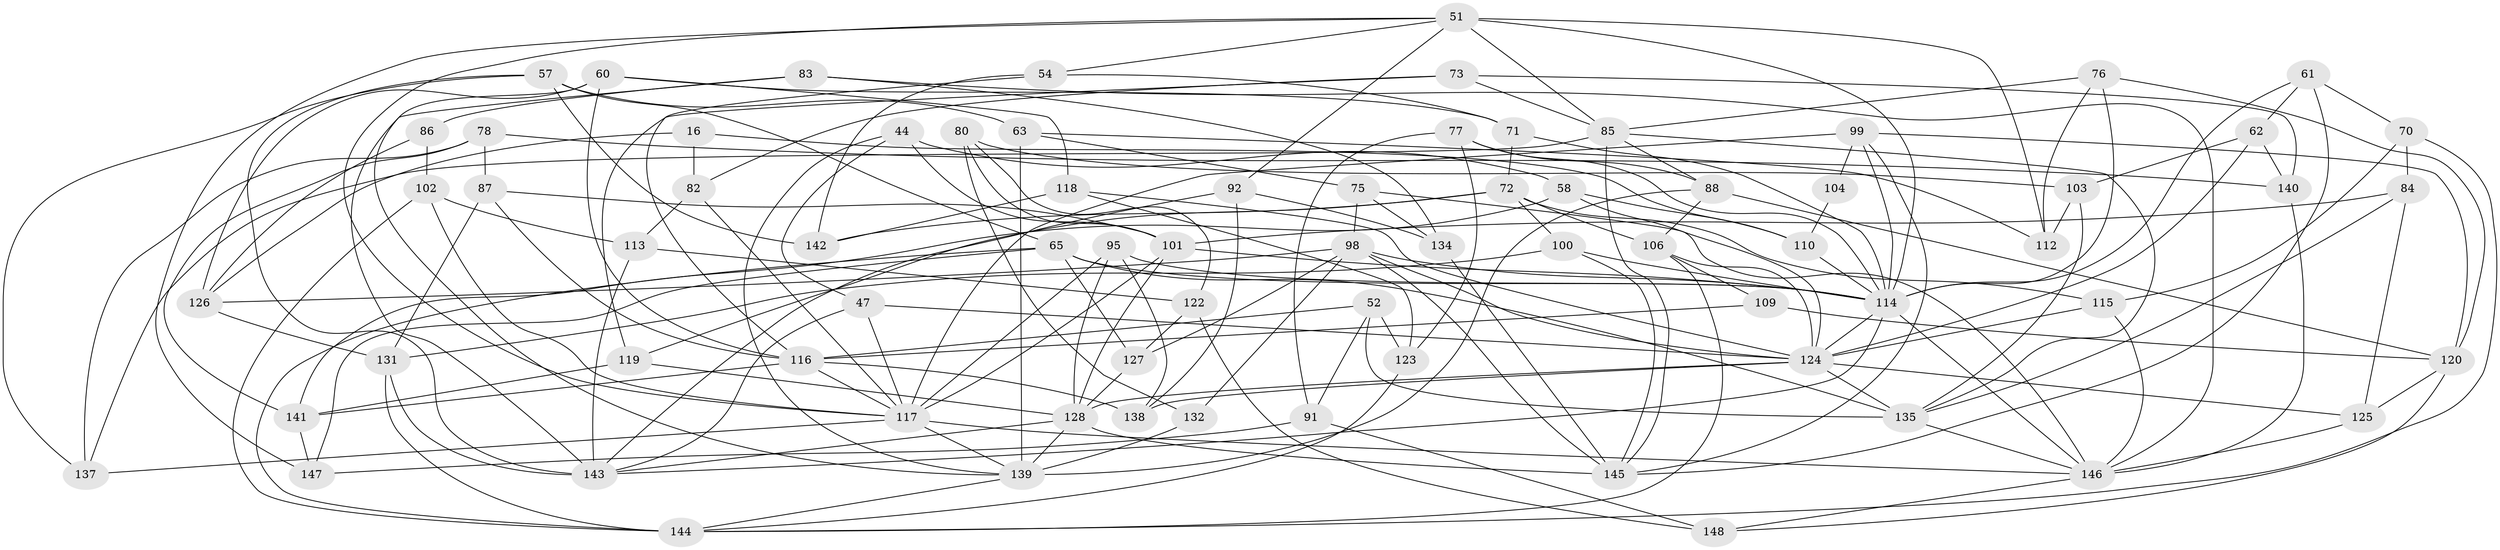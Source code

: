 // original degree distribution, {4: 1.0}
// Generated by graph-tools (version 1.1) at 2025/57/03/09/25 04:57:55]
// undirected, 74 vertices, 186 edges
graph export_dot {
graph [start="1"]
  node [color=gray90,style=filled];
  16;
  44;
  47;
  51 [super="+26"];
  52;
  54;
  57 [super="+46"];
  58;
  60 [super="+4"];
  61;
  62;
  63;
  65 [super="+49"];
  70;
  71;
  72 [super="+42"];
  73;
  75;
  76;
  77 [super="+21"];
  78;
  80;
  82;
  83 [super="+69"];
  84;
  85 [super="+41"];
  86;
  87;
  88 [super="+50"];
  91 [super="+27"];
  92;
  95;
  98 [super="+81"];
  99 [super="+36"];
  100;
  101 [super="+68"];
  102;
  103;
  104;
  106 [super="+25+43"];
  109;
  110 [super="+10"];
  112;
  113;
  114 [super="+89+97+55+93"];
  115;
  116 [super="+31+45"];
  117 [super="+2+30+105"];
  118;
  119;
  120 [super="+48"];
  122;
  123;
  124 [super="+5+90+19+64+66"];
  125;
  126 [super="+108"];
  127 [super="+79"];
  128 [super="+3+34"];
  131 [super="+35"];
  132;
  134;
  135 [super="+40+111"];
  137;
  138;
  139 [super="+29+37+56"];
  140;
  141 [super="+129"];
  142;
  143 [super="+67"];
  144 [super="+15+121"];
  145 [super="+107+136"];
  146 [super="+11+59+133"];
  147 [super="+130"];
  148 [super="+96"];
  16 -- 82;
  16 -- 110 [weight=2];
  16 -- 126;
  44 -- 139;
  44 -- 58;
  44 -- 47;
  44 -- 101;
  47 -- 143;
  47 -- 117;
  47 -- 124;
  51 -- 92;
  51 -- 117;
  51 -- 114 [weight=2];
  51 -- 112;
  51 -- 147;
  51 -- 85;
  51 -- 54;
  52 -- 123;
  52 -- 91;
  52 -- 116;
  52 -- 135;
  54 -- 71;
  54 -- 142;
  54 -- 116;
  57 -- 63;
  57 -- 65 [weight=2];
  57 -- 137;
  57 -- 142;
  57 -- 143;
  58 -- 110;
  58 -- 141;
  58 -- 124;
  60 -- 118;
  60 -- 126 [weight=2];
  60 -- 71;
  60 -- 139;
  60 -- 116;
  61 -- 62;
  61 -- 70;
  61 -- 145;
  61 -- 114;
  62 -- 103;
  62 -- 140;
  62 -- 124;
  63 -- 75;
  63 -- 112;
  63 -- 139;
  65 -- 144;
  65 -- 114;
  65 -- 147 [weight=2];
  65 -- 127;
  65 -- 135;
  70 -- 84;
  70 -- 115;
  70 -- 144;
  71 -- 114;
  71 -- 72;
  72 -- 142;
  72 -- 119;
  72 -- 100;
  72 -- 106;
  72 -- 115;
  73 -- 140;
  73 -- 119;
  73 -- 82;
  73 -- 85;
  75 -- 134;
  75 -- 146;
  75 -- 98;
  76 -- 112;
  76 -- 114;
  76 -- 120;
  76 -- 85;
  77 -- 88 [weight=2];
  77 -- 91 [weight=2];
  77 -- 123;
  77 -- 114;
  78 -- 141;
  78 -- 87;
  78 -- 137;
  78 -- 140;
  80 -- 132;
  80 -- 101;
  80 -- 122;
  80 -- 103;
  82 -- 113;
  82 -- 117;
  83 -- 86 [weight=2];
  83 -- 134;
  83 -- 146 [weight=2];
  83 -- 143;
  84 -- 125;
  84 -- 135;
  84 -- 101;
  85 -- 137;
  85 -- 88;
  85 -- 145 [weight=2];
  85 -- 135;
  86 -- 102;
  86 -- 126;
  87 -- 131;
  87 -- 101;
  87 -- 116;
  88 -- 106;
  88 -- 120;
  88 -- 139;
  91 -- 147;
  91 -- 148 [weight=2];
  92 -- 134;
  92 -- 138;
  92 -- 143;
  95 -- 138;
  95 -- 117;
  95 -- 128;
  95 -- 114;
  98 -- 132;
  98 -- 126;
  98 -- 124 [weight=3];
  98 -- 145 [weight=2];
  98 -- 114;
  98 -- 127;
  99 -- 104 [weight=2];
  99 -- 120 [weight=2];
  99 -- 117 [weight=3];
  99 -- 114 [weight=2];
  99 -- 145;
  100 -- 114;
  100 -- 131;
  100 -- 145;
  101 -- 114 [weight=2];
  101 -- 128;
  101 -- 117;
  102 -- 113;
  102 -- 144;
  102 -- 117;
  103 -- 112;
  103 -- 135;
  104 -- 110 [weight=2];
  106 -- 109 [weight=2];
  106 -- 124 [weight=3];
  106 -- 144;
  109 -- 116;
  109 -- 120;
  110 -- 114;
  113 -- 143;
  113 -- 122;
  114 -- 146 [weight=2];
  114 -- 124 [weight=2];
  114 -- 143;
  115 -- 146;
  115 -- 124;
  116 -- 141;
  116 -- 117;
  116 -- 138;
  117 -- 139;
  117 -- 137;
  117 -- 146 [weight=2];
  118 -- 142;
  118 -- 123;
  118 -- 124;
  119 -- 141;
  119 -- 128;
  120 -- 125;
  120 -- 148 [weight=2];
  122 -- 127;
  122 -- 148;
  123 -- 144;
  124 -- 138;
  124 -- 135 [weight=2];
  124 -- 125;
  124 -- 128;
  125 -- 146;
  126 -- 131;
  127 -- 128 [weight=3];
  128 -- 139 [weight=2];
  128 -- 145 [weight=2];
  128 -- 143;
  131 -- 144 [weight=2];
  131 -- 143;
  132 -- 139 [weight=2];
  134 -- 145;
  135 -- 146;
  139 -- 144;
  140 -- 146;
  141 -- 147 [weight=2];
  146 -- 148;
}
